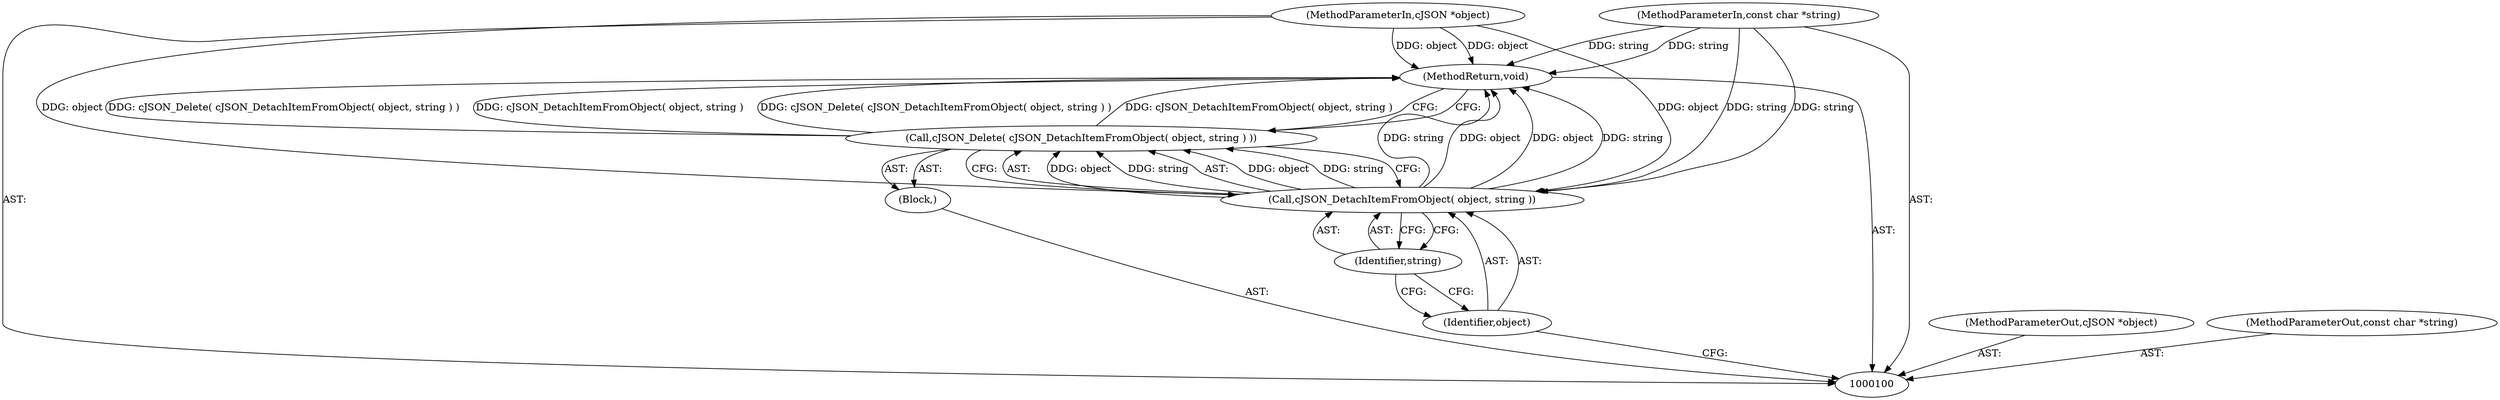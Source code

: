 digraph "1_iperf_91f2fa59e8ed80dfbf400add0164ee0e508e412a_17" {
"1000108" [label="(MethodReturn,void)"];
"1000101" [label="(MethodParameterIn,cJSON *object)"];
"1000122" [label="(MethodParameterOut,cJSON *object)"];
"1000102" [label="(MethodParameterIn,const char *string)"];
"1000123" [label="(MethodParameterOut,const char *string)"];
"1000103" [label="(Block,)"];
"1000104" [label="(Call,cJSON_Delete( cJSON_DetachItemFromObject( object, string ) ))"];
"1000105" [label="(Call,cJSON_DetachItemFromObject( object, string ))"];
"1000106" [label="(Identifier,object)"];
"1000107" [label="(Identifier,string)"];
"1000108" -> "1000100"  [label="AST: "];
"1000108" -> "1000104"  [label="CFG: "];
"1000105" -> "1000108"  [label="DDG: string"];
"1000105" -> "1000108"  [label="DDG: object"];
"1000104" -> "1000108"  [label="DDG: cJSON_Delete( cJSON_DetachItemFromObject( object, string ) )"];
"1000104" -> "1000108"  [label="DDG: cJSON_DetachItemFromObject( object, string )"];
"1000102" -> "1000108"  [label="DDG: string"];
"1000101" -> "1000108"  [label="DDG: object"];
"1000101" -> "1000100"  [label="AST: "];
"1000101" -> "1000108"  [label="DDG: object"];
"1000101" -> "1000105"  [label="DDG: object"];
"1000122" -> "1000100"  [label="AST: "];
"1000102" -> "1000100"  [label="AST: "];
"1000102" -> "1000108"  [label="DDG: string"];
"1000102" -> "1000105"  [label="DDG: string"];
"1000123" -> "1000100"  [label="AST: "];
"1000103" -> "1000100"  [label="AST: "];
"1000104" -> "1000103"  [label="AST: "];
"1000104" -> "1000103"  [label="AST: "];
"1000104" -> "1000105"  [label="CFG: "];
"1000105" -> "1000104"  [label="AST: "];
"1000108" -> "1000104"  [label="CFG: "];
"1000104" -> "1000108"  [label="DDG: cJSON_Delete( cJSON_DetachItemFromObject( object, string ) )"];
"1000104" -> "1000108"  [label="DDG: cJSON_DetachItemFromObject( object, string )"];
"1000105" -> "1000104"  [label="DDG: object"];
"1000105" -> "1000104"  [label="DDG: string"];
"1000105" -> "1000104"  [label="AST: "];
"1000105" -> "1000107"  [label="CFG: "];
"1000106" -> "1000105"  [label="AST: "];
"1000107" -> "1000105"  [label="AST: "];
"1000104" -> "1000105"  [label="CFG: "];
"1000105" -> "1000108"  [label="DDG: string"];
"1000105" -> "1000108"  [label="DDG: object"];
"1000105" -> "1000104"  [label="DDG: object"];
"1000105" -> "1000104"  [label="DDG: string"];
"1000101" -> "1000105"  [label="DDG: object"];
"1000102" -> "1000105"  [label="DDG: string"];
"1000106" -> "1000105"  [label="AST: "];
"1000106" -> "1000100"  [label="CFG: "];
"1000107" -> "1000106"  [label="CFG: "];
"1000107" -> "1000105"  [label="AST: "];
"1000107" -> "1000106"  [label="CFG: "];
"1000105" -> "1000107"  [label="CFG: "];
}
